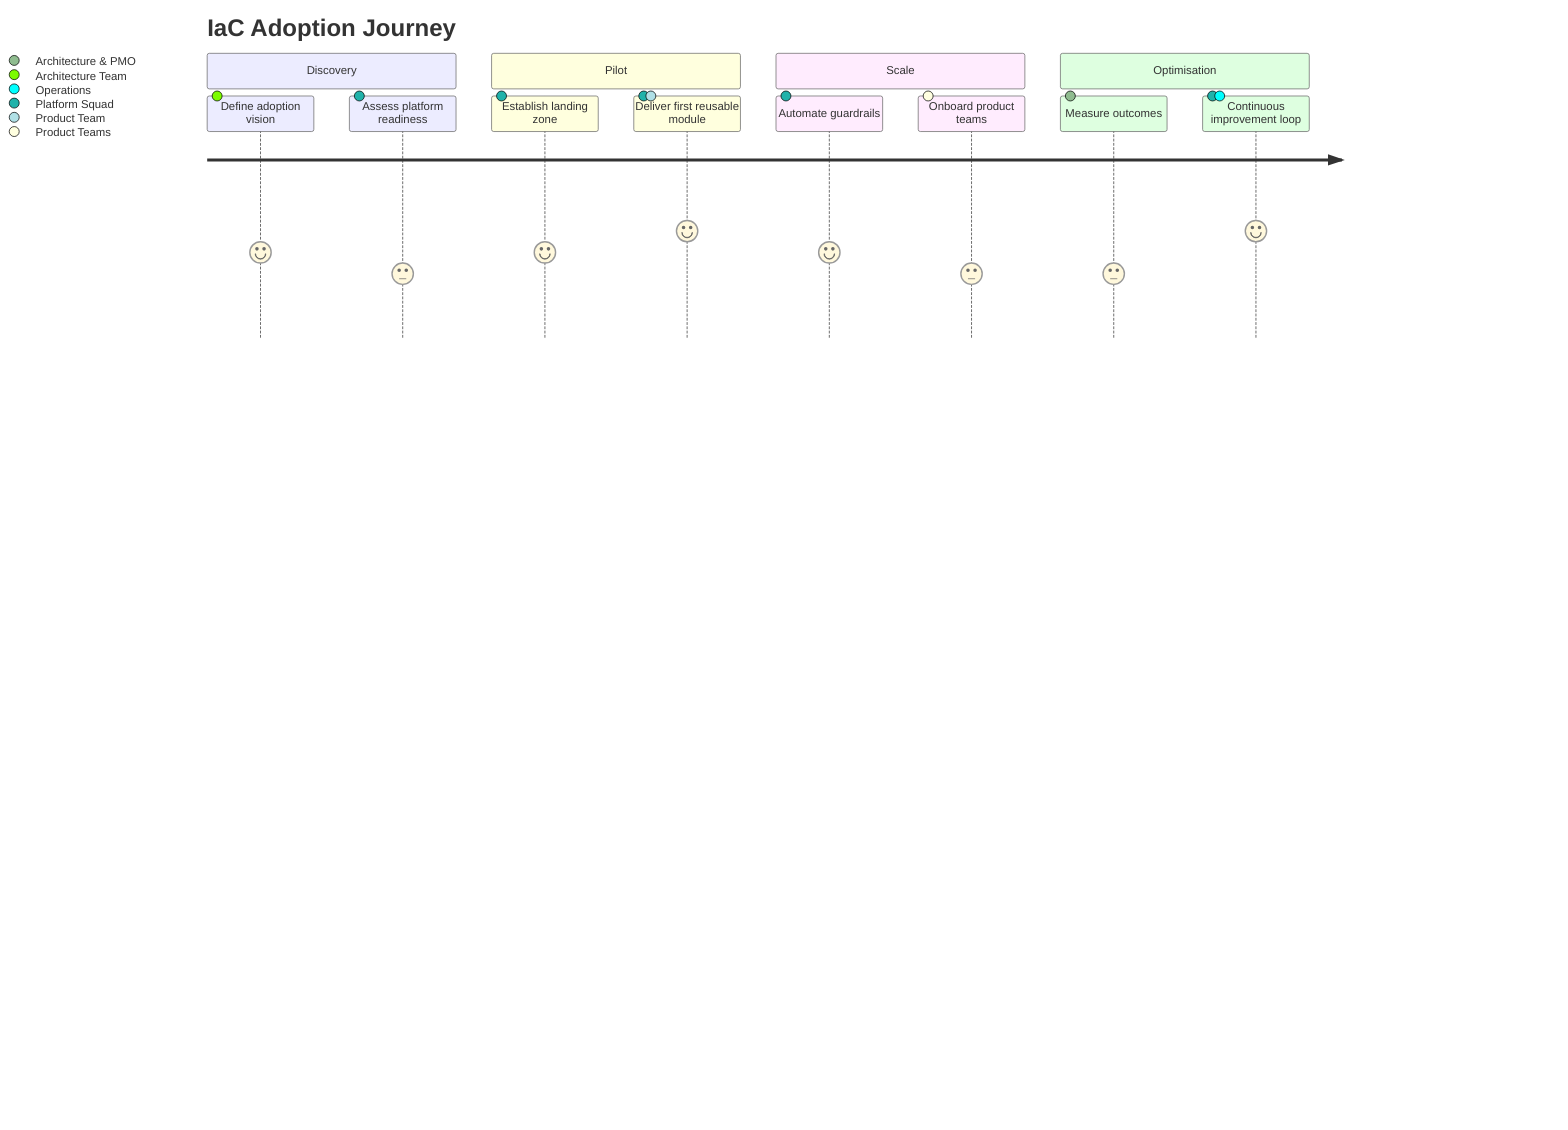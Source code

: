 journey
    title IaC Adoption Journey
    section Discovery
      Define adoption vision: 4: Architecture Team
      Assess platform readiness: 3: Platform Squad
    section Pilot
      Establish landing zone: 4: Platform Squad
      Deliver first reusable module: 5: Platform Squad, Product Team
    section Scale
      Automate guardrails: 4: Platform Squad
      Onboard product teams: 3: Product Teams
    section Optimisation
      Measure outcomes: 3: Architecture & PMO
      Continuous improvement loop: 5: Platform Squad, Operations
